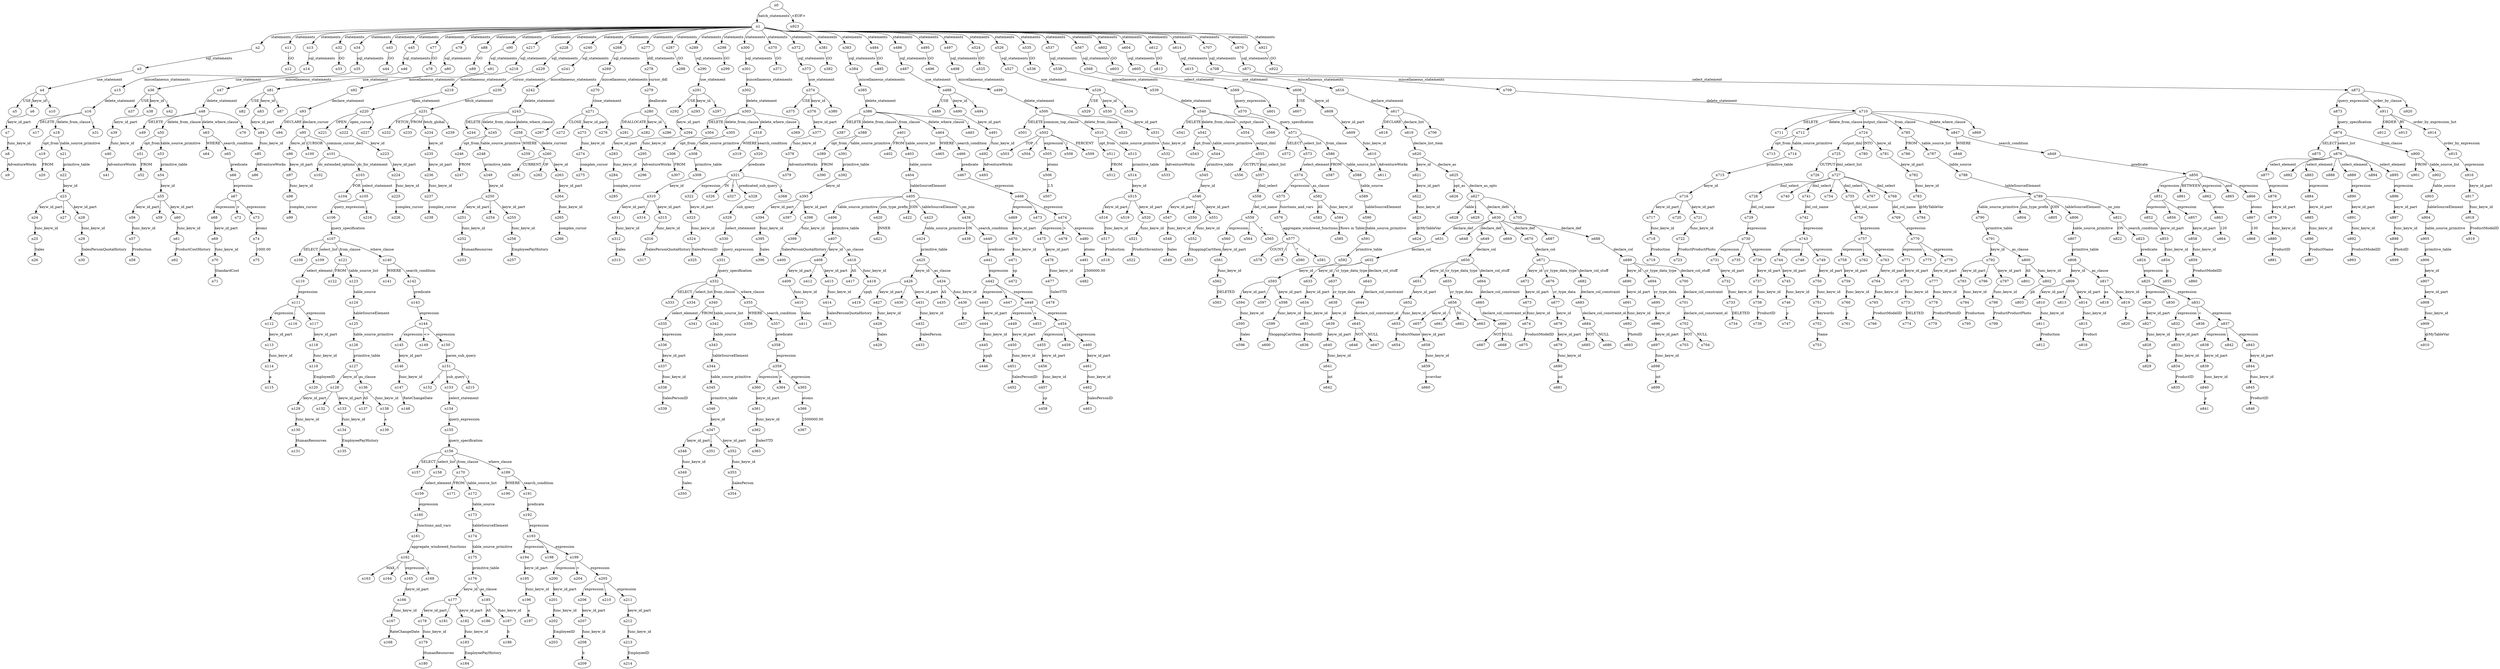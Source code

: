 digraph ParseTree {
  n0 -> n1 [label="batch_statements"];
  n1 -> n2 [label="statements"];
  n2 -> n3 [label="sql_statements"];
  n3 -> n4 [label="use_statement"];
  n4 -> n5 [label="USE"];
  n4 -> n6 [label="keyw_id"];
  n6 -> n7 [label="keyw_id_part"];
  n7 -> n8 [label="func_keyw_id"];
  n8 -> n9 [label="AdventureWorks"];
  n4 -> n10 [label=";"];
  n1 -> n11 [label="statements"];
  n11 -> n12 [label="GO"];
  n1 -> n13 [label="statements"];
  n13 -> n14 [label="sql_statements"];
  n14 -> n15 [label="miscellaneous_statements"];
  n15 -> n16 [label="delete_statement"];
  n16 -> n17 [label="DELETE"];
  n16 -> n18 [label="delete_from_clause"];
  n18 -> n19 [label="opt_from"];
  n19 -> n20 [label="FROM"];
  n18 -> n21 [label="table_source_primitive"];
  n21 -> n22 [label="primitive_table"];
  n22 -> n23 [label="keyw_id"];
  n23 -> n24 [label="keyw_id_part"];
  n24 -> n25 [label="func_keyw_id"];
  n25 -> n26 [label="Sales"];
  n23 -> n27 [label="."];
  n23 -> n28 [label="keyw_id_part"];
  n28 -> n29 [label="func_keyw_id"];
  n29 -> n30 [label="SalesPersonQuotaHistory"];
  n16 -> n31 [label=";"];
  n1 -> n32 [label="statements"];
  n32 -> n33 [label="GO"];
  n1 -> n34 [label="statements"];
  n34 -> n35 [label="sql_statements"];
  n35 -> n36 [label="use_statement"];
  n36 -> n37 [label="USE"];
  n36 -> n38 [label="keyw_id"];
  n38 -> n39 [label="keyw_id_part"];
  n39 -> n40 [label="func_keyw_id"];
  n40 -> n41 [label="AdventureWorks"];
  n36 -> n42 [label=";"];
  n1 -> n43 [label="statements"];
  n43 -> n44 [label="GO"];
  n1 -> n45 [label="statements"];
  n45 -> n46 [label="sql_statements"];
  n46 -> n47 [label="miscellaneous_statements"];
  n47 -> n48 [label="delete_statement"];
  n48 -> n49 [label="DELETE"];
  n48 -> n50 [label="delete_from_clause"];
  n50 -> n51 [label="opt_from"];
  n51 -> n52 [label="FROM"];
  n50 -> n53 [label="table_source_primitive"];
  n53 -> n54 [label="primitive_table"];
  n54 -> n55 [label="keyw_id"];
  n55 -> n56 [label="keyw_id_part"];
  n56 -> n57 [label="func_keyw_id"];
  n57 -> n58 [label="Production"];
  n55 -> n59 [label="."];
  n55 -> n60 [label="keyw_id_part"];
  n60 -> n61 [label="func_keyw_id"];
  n61 -> n62 [label="ProductCostHistory"];
  n48 -> n63 [label="delete_where_clause"];
  n63 -> n64 [label="WHERE"];
  n63 -> n65 [label="search_condition"];
  n65 -> n66 [label="predicate"];
  n66 -> n67 [label="expression"];
  n67 -> n68 [label="expression"];
  n68 -> n69 [label="keyw_id_part"];
  n69 -> n70 [label="func_keyw_id"];
  n70 -> n71 [label="StandardCost"];
  n67 -> n72 [label=">"];
  n67 -> n73 [label="expression"];
  n73 -> n74 [label="atoms"];
  n74 -> n75 [label="1000.00"];
  n48 -> n76 [label=";"];
  n1 -> n77 [label="statements"];
  n77 -> n78 [label="GO"];
  n1 -> n79 [label="statements"];
  n79 -> n80 [label="sql_statements"];
  n80 -> n81 [label="use_statement"];
  n81 -> n82 [label="USE"];
  n81 -> n83 [label="keyw_id"];
  n83 -> n84 [label="keyw_id_part"];
  n84 -> n85 [label="func_keyw_id"];
  n85 -> n86 [label="AdventureWorks"];
  n81 -> n87 [label=";"];
  n1 -> n88 [label="statements"];
  n88 -> n89 [label="GO"];
  n1 -> n90 [label="statements"];
  n90 -> n91 [label="sql_statements"];
  n91 -> n92 [label="miscellaneous_statements"];
  n92 -> n93 [label="declare_statement"];
  n93 -> n94 [label="DECLARE"];
  n93 -> n95 [label="declare_cursor"];
  n95 -> n96 [label="keyw_id"];
  n96 -> n97 [label="keyw_id_part"];
  n97 -> n98 [label="func_keyw_id"];
  n98 -> n99 [label="complex_cursor"];
  n95 -> n100 [label="CURSOR"];
  n95 -> n101 [label="common_cursor_decl"];
  n101 -> n102 [label="dc_extended_options"];
  n101 -> n103 [label="dc_for_statement"];
  n103 -> n104 [label="FOR"];
  n103 -> n105 [label="select_statement"];
  n105 -> n106 [label="query_expression"];
  n106 -> n107 [label="query_specification"];
  n107 -> n108 [label="SELECT"];
  n107 -> n109 [label="select_list"];
  n109 -> n110 [label="select_element"];
  n110 -> n111 [label="expression"];
  n111 -> n112 [label="expression"];
  n112 -> n113 [label="keyw_id_part"];
  n113 -> n114 [label="func_keyw_id"];
  n114 -> n115 [label="a"];
  n111 -> n116 [label="."];
  n111 -> n117 [label="expression"];
  n117 -> n118 [label="keyw_id_part"];
  n118 -> n119 [label="func_keyw_id"];
  n119 -> n120 [label="EmployeeID"];
  n107 -> n121 [label="from_clause"];
  n121 -> n122 [label="FROM"];
  n121 -> n123 [label="table_source_list"];
  n123 -> n124 [label="table_source"];
  n124 -> n125 [label="tableSourceElement"];
  n125 -> n126 [label="table_source_primitive"];
  n126 -> n127 [label="primitive_table"];
  n127 -> n128 [label="keyw_id"];
  n128 -> n129 [label="keyw_id_part"];
  n129 -> n130 [label="func_keyw_id"];
  n130 -> n131 [label="HumanResources"];
  n128 -> n132 [label="."];
  n128 -> n133 [label="keyw_id_part"];
  n133 -> n134 [label="func_keyw_id"];
  n134 -> n135 [label="EmployeePayHistory"];
  n127 -> n136 [label="as_clause"];
  n136 -> n137 [label="AS"];
  n136 -> n138 [label="func_keyw_id"];
  n138 -> n139 [label="a"];
  n107 -> n140 [label="where_clause"];
  n140 -> n141 [label="WHERE"];
  n140 -> n142 [label="search_condition"];
  n142 -> n143 [label="predicate"];
  n143 -> n144 [label="expression"];
  n144 -> n145 [label="expression"];
  n145 -> n146 [label="keyw_id_part"];
  n146 -> n147 [label="func_keyw_id"];
  n147 -> n148 [label="RateChangeDate"];
  n144 -> n149 [label="<>"];
  n144 -> n150 [label="expression"];
  n150 -> n151 [label="paren_sub_query"];
  n151 -> n152 [label="("];
  n151 -> n153 [label="sub_query"];
  n153 -> n154 [label="select_statement"];
  n154 -> n155 [label="query_expression"];
  n155 -> n156 [label="query_specification"];
  n156 -> n157 [label="SELECT"];
  n156 -> n158 [label="select_list"];
  n158 -> n159 [label="select_element"];
  n159 -> n160 [label="expression"];
  n160 -> n161 [label="functions_and_vars"];
  n161 -> n162 [label="aggregate_windowed_functions"];
  n162 -> n163 [label="MAX"];
  n162 -> n164 [label="("];
  n162 -> n165 [label="expression"];
  n165 -> n166 [label="keyw_id_part"];
  n166 -> n167 [label="func_keyw_id"];
  n167 -> n168 [label="RateChangeDate"];
  n162 -> n169 [label=")"];
  n156 -> n170 [label="from_clause"];
  n170 -> n171 [label="FROM"];
  n170 -> n172 [label="table_source_list"];
  n172 -> n173 [label="table_source"];
  n173 -> n174 [label="tableSourceElement"];
  n174 -> n175 [label="table_source_primitive"];
  n175 -> n176 [label="primitive_table"];
  n176 -> n177 [label="keyw_id"];
  n177 -> n178 [label="keyw_id_part"];
  n178 -> n179 [label="func_keyw_id"];
  n179 -> n180 [label="HumanResources"];
  n177 -> n181 [label="."];
  n177 -> n182 [label="keyw_id_part"];
  n182 -> n183 [label="func_keyw_id"];
  n183 -> n184 [label="EmployeePayHistory"];
  n176 -> n185 [label="as_clause"];
  n185 -> n186 [label="AS"];
  n185 -> n187 [label="func_keyw_id"];
  n187 -> n188 [label="b"];
  n156 -> n189 [label="where_clause"];
  n189 -> n190 [label="WHERE"];
  n189 -> n191 [label="search_condition"];
  n191 -> n192 [label="predicate"];
  n192 -> n193 [label="expression"];
  n193 -> n194 [label="expression"];
  n194 -> n195 [label="keyw_id_part"];
  n195 -> n196 [label="func_keyw_id"];
  n196 -> n197 [label="a"];
  n193 -> n198 [label="."];
  n193 -> n199 [label="expression"];
  n199 -> n200 [label="expression"];
  n200 -> n201 [label="keyw_id_part"];
  n201 -> n202 [label="func_keyw_id"];
  n202 -> n203 [label="EmployeeID"];
  n199 -> n204 [label="="];
  n199 -> n205 [label="expression"];
  n205 -> n206 [label="expression"];
  n206 -> n207 [label="keyw_id_part"];
  n207 -> n208 [label="func_keyw_id"];
  n208 -> n209 [label="b"];
  n205 -> n210 [label="."];
  n205 -> n211 [label="expression"];
  n211 -> n212 [label="keyw_id_part"];
  n212 -> n213 [label="func_keyw_id"];
  n213 -> n214 [label="EmployeeID"];
  n151 -> n215 [label=")"];
  n105 -> n216 [label=";"];
  n1 -> n217 [label="statements"];
  n217 -> n218 [label="sql_statements"];
  n218 -> n219 [label="miscellaneous_statements"];
  n219 -> n220 [label="open_statement"];
  n220 -> n221 [label="OPEN"];
  n220 -> n222 [label="open_cursor"];
  n222 -> n223 [label="keyw_id"];
  n223 -> n224 [label="keyw_id_part"];
  n224 -> n225 [label="func_keyw_id"];
  n225 -> n226 [label="complex_cursor"];
  n220 -> n227 [label=";"];
  n1 -> n228 [label="statements"];
  n228 -> n229 [label="sql_statements"];
  n229 -> n230 [label="cursor_statements"];
  n230 -> n231 [label="fetch_statement"];
  n231 -> n232 [label="FETCH"];
  n231 -> n233 [label="FROM"];
  n231 -> n234 [label="fetch_global"];
  n234 -> n235 [label="keyw_id"];
  n235 -> n236 [label="keyw_id_part"];
  n236 -> n237 [label="func_keyw_id"];
  n237 -> n238 [label="complex_cursor"];
  n231 -> n239 [label=";"];
  n1 -> n240 [label="statements"];
  n240 -> n241 [label="sql_statements"];
  n241 -> n242 [label="miscellaneous_statements"];
  n242 -> n243 [label="delete_statement"];
  n243 -> n244 [label="DELETE"];
  n243 -> n245 [label="delete_from_clause"];
  n245 -> n246 [label="opt_from"];
  n246 -> n247 [label="FROM"];
  n245 -> n248 [label="table_source_primitive"];
  n248 -> n249 [label="primitive_table"];
  n249 -> n250 [label="keyw_id"];
  n250 -> n251 [label="keyw_id_part"];
  n251 -> n252 [label="func_keyw_id"];
  n252 -> n253 [label="HumanResources"];
  n250 -> n254 [label="."];
  n250 -> n255 [label="keyw_id_part"];
  n255 -> n256 [label="func_keyw_id"];
  n256 -> n257 [label="EmployeePayHistory"];
  n243 -> n258 [label="delete_where_clause"];
  n258 -> n259 [label="WHERE"];
  n258 -> n260 [label="delete_current"];
  n260 -> n261 [label="CURRENT"];
  n260 -> n262 [label="OF"];
  n260 -> n263 [label="keyw_id"];
  n263 -> n264 [label="keyw_id_part"];
  n264 -> n265 [label="func_keyw_id"];
  n265 -> n266 [label="complex_cursor"];
  n243 -> n267 [label=";"];
  n1 -> n268 [label="statements"];
  n268 -> n269 [label="sql_statements"];
  n269 -> n270 [label="miscellaneous_statements"];
  n270 -> n271 [label="close_statement"];
  n271 -> n272 [label="CLOSE"];
  n271 -> n273 [label="keyw_id_part"];
  n273 -> n274 [label="func_keyw_id"];
  n274 -> n275 [label="complex_cursor"];
  n271 -> n276 [label=";"];
  n1 -> n277 [label="statements"];
  n277 -> n278 [label="ddl_statements"];
  n278 -> n279 [label="cursor_ddl"];
  n279 -> n280 [label="deallocate"];
  n280 -> n281 [label="DEALLOCATE"];
  n280 -> n282 [label="keyw_id"];
  n282 -> n283 [label="keyw_id_part"];
  n283 -> n284 [label="func_keyw_id"];
  n284 -> n285 [label="complex_cursor"];
  n280 -> n286 [label=";"];
  n1 -> n287 [label="statements"];
  n287 -> n288 [label="GO"];
  n1 -> n289 [label="statements"];
  n289 -> n290 [label="sql_statements"];
  n290 -> n291 [label="use_statement"];
  n291 -> n292 [label="USE"];
  n291 -> n293 [label="keyw_id"];
  n293 -> n294 [label="keyw_id_part"];
  n294 -> n295 [label="func_keyw_id"];
  n295 -> n296 [label="AdventureWorks"];
  n291 -> n297 [label=";"];
  n1 -> n298 [label="statements"];
  n298 -> n299 [label="GO"];
  n1 -> n300 [label="statements"];
  n300 -> n301 [label="sql_statements"];
  n301 -> n302 [label="miscellaneous_statements"];
  n302 -> n303 [label="delete_statement"];
  n303 -> n304 [label="DELETE"];
  n303 -> n305 [label="delete_from_clause"];
  n305 -> n306 [label="opt_from"];
  n306 -> n307 [label="FROM"];
  n305 -> n308 [label="table_source_primitive"];
  n308 -> n309 [label="primitive_table"];
  n309 -> n310 [label="keyw_id"];
  n310 -> n311 [label="keyw_id_part"];
  n311 -> n312 [label="func_keyw_id"];
  n312 -> n313 [label="Sales"];
  n310 -> n314 [label="."];
  n310 -> n315 [label="keyw_id_part"];
  n315 -> n316 [label="func_keyw_id"];
  n316 -> n317 [label="SalesPersonQuotaHistory"];
  n303 -> n318 [label="delete_where_clause"];
  n318 -> n319 [label="WHERE"];
  n318 -> n320 [label="search_condition"];
  n320 -> n321 [label="predicate"];
  n321 -> n322 [label="expression"];
  n322 -> n323 [label="keyw_id_part"];
  n323 -> n324 [label="func_keyw_id"];
  n324 -> n325 [label="SalesPersonID"];
  n321 -> n326 [label="IN"];
  n321 -> n327 [label="("];
  n321 -> n328 [label="predicated_sub_query"];
  n328 -> n329 [label="sub_query"];
  n329 -> n330 [label="select_statement"];
  n330 -> n331 [label="query_expression"];
  n331 -> n332 [label="query_specification"];
  n332 -> n333 [label="SELECT"];
  n332 -> n334 [label="select_list"];
  n334 -> n335 [label="select_element"];
  n335 -> n336 [label="expression"];
  n336 -> n337 [label="keyw_id_part"];
  n337 -> n338 [label="func_keyw_id"];
  n338 -> n339 [label="SalesPersonID"];
  n332 -> n340 [label="from_clause"];
  n340 -> n341 [label="FROM"];
  n340 -> n342 [label="table_source_list"];
  n342 -> n343 [label="table_source"];
  n343 -> n344 [label="tableSourceElement"];
  n344 -> n345 [label="table_source_primitive"];
  n345 -> n346 [label="primitive_table"];
  n346 -> n347 [label="keyw_id"];
  n347 -> n348 [label="keyw_id_part"];
  n348 -> n349 [label="func_keyw_id"];
  n349 -> n350 [label="Sales"];
  n347 -> n351 [label="."];
  n347 -> n352 [label="keyw_id_part"];
  n352 -> n353 [label="func_keyw_id"];
  n353 -> n354 [label="SalesPerson"];
  n332 -> n355 [label="where_clause"];
  n355 -> n356 [label="WHERE"];
  n355 -> n357 [label="search_condition"];
  n357 -> n358 [label="predicate"];
  n358 -> n359 [label="expression"];
  n359 -> n360 [label="expression"];
  n360 -> n361 [label="keyw_id_part"];
  n361 -> n362 [label="func_keyw_id"];
  n362 -> n363 [label="SalesYTD"];
  n359 -> n364 [label=">"];
  n359 -> n365 [label="expression"];
  n365 -> n366 [label="atoms"];
  n366 -> n367 [label="2500000.00"];
  n321 -> n368 [label=")"];
  n303 -> n369 [label=";"];
  n1 -> n370 [label="statements"];
  n370 -> n371 [label="GO"];
  n1 -> n372 [label="statements"];
  n372 -> n373 [label="sql_statements"];
  n373 -> n374 [label="use_statement"];
  n374 -> n375 [label="USE"];
  n374 -> n376 [label="keyw_id"];
  n376 -> n377 [label="keyw_id_part"];
  n377 -> n378 [label="func_keyw_id"];
  n378 -> n379 [label="AdventureWorks"];
  n374 -> n380 [label=";"];
  n1 -> n381 [label="statements"];
  n381 -> n382 [label="GO"];
  n1 -> n383 [label="statements"];
  n383 -> n384 [label="sql_statements"];
  n384 -> n385 [label="miscellaneous_statements"];
  n385 -> n386 [label="delete_statement"];
  n386 -> n387 [label="DELETE"];
  n386 -> n388 [label="delete_from_clause"];
  n388 -> n389 [label="opt_from"];
  n389 -> n390 [label="FROM"];
  n388 -> n391 [label="table_source_primitive"];
  n391 -> n392 [label="primitive_table"];
  n392 -> n393 [label="keyw_id"];
  n393 -> n394 [label="keyw_id_part"];
  n394 -> n395 [label="func_keyw_id"];
  n395 -> n396 [label="Sales"];
  n393 -> n397 [label="."];
  n393 -> n398 [label="keyw_id_part"];
  n398 -> n399 [label="func_keyw_id"];
  n399 -> n400 [label="SalesPersonQuotaHistory"];
  n386 -> n401 [label="from_clause"];
  n401 -> n402 [label="FROM"];
  n401 -> n403 [label="table_source_list"];
  n403 -> n404 [label="table_source"];
  n404 -> n405 [label="tableSourceElement"];
  n405 -> n406 [label="table_source_primitive"];
  n406 -> n407 [label="primitive_table"];
  n407 -> n408 [label="keyw_id"];
  n408 -> n409 [label="keyw_id_part"];
  n409 -> n410 [label="func_keyw_id"];
  n410 -> n411 [label="Sales"];
  n408 -> n412 [label="."];
  n408 -> n413 [label="keyw_id_part"];
  n413 -> n414 [label="func_keyw_id"];
  n414 -> n415 [label="SalesPersonQuotaHistory"];
  n407 -> n416 [label="as_clause"];
  n416 -> n417 [label="AS"];
  n416 -> n418 [label="func_keyw_id"];
  n418 -> n419 [label="spqh"];
  n405 -> n420 [label="join_type_prefix"];
  n420 -> n421 [label="INNER"];
  n405 -> n422 [label="JOIN"];
  n405 -> n423 [label="tableSourceElement"];
  n423 -> n424 [label="table_source_primitive"];
  n424 -> n425 [label="primitive_table"];
  n425 -> n426 [label="keyw_id"];
  n426 -> n427 [label="keyw_id_part"];
  n427 -> n428 [label="func_keyw_id"];
  n428 -> n429 [label="Sales"];
  n426 -> n430 [label="."];
  n426 -> n431 [label="keyw_id_part"];
  n431 -> n432 [label="func_keyw_id"];
  n432 -> n433 [label="SalesPerson"];
  n425 -> n434 [label="as_clause"];
  n434 -> n435 [label="AS"];
  n434 -> n436 [label="func_keyw_id"];
  n436 -> n437 [label="sp"];
  n405 -> n438 [label="on_join"];
  n438 -> n439 [label="ON"];
  n438 -> n440 [label="search_condition"];
  n440 -> n441 [label="predicate"];
  n441 -> n442 [label="expression"];
  n442 -> n443 [label="expression"];
  n443 -> n444 [label="keyw_id_part"];
  n444 -> n445 [label="func_keyw_id"];
  n445 -> n446 [label="spqh"];
  n442 -> n447 [label="."];
  n442 -> n448 [label="expression"];
  n448 -> n449 [label="expression"];
  n449 -> n450 [label="keyw_id_part"];
  n450 -> n451 [label="func_keyw_id"];
  n451 -> n452 [label="SalesPersonID"];
  n448 -> n453 [label="="];
  n448 -> n454 [label="expression"];
  n454 -> n455 [label="expression"];
  n455 -> n456 [label="keyw_id_part"];
  n456 -> n457 [label="func_keyw_id"];
  n457 -> n458 [label="sp"];
  n454 -> n459 [label="."];
  n454 -> n460 [label="expression"];
  n460 -> n461 [label="keyw_id_part"];
  n461 -> n462 [label="func_keyw_id"];
  n462 -> n463 [label="SalesPersonID"];
  n386 -> n464 [label="delete_where_clause"];
  n464 -> n465 [label="WHERE"];
  n464 -> n466 [label="search_condition"];
  n466 -> n467 [label="predicate"];
  n467 -> n468 [label="expression"];
  n468 -> n469 [label="expression"];
  n469 -> n470 [label="keyw_id_part"];
  n470 -> n471 [label="func_keyw_id"];
  n471 -> n472 [label="sp"];
  n468 -> n473 [label="."];
  n468 -> n474 [label="expression"];
  n474 -> n475 [label="expression"];
  n475 -> n476 [label="keyw_id_part"];
  n476 -> n477 [label="func_keyw_id"];
  n477 -> n478 [label="SalesYTD"];
  n474 -> n479 [label=">"];
  n474 -> n480 [label="expression"];
  n480 -> n481 [label="atoms"];
  n481 -> n482 [label="2500000.00"];
  n386 -> n483 [label=";"];
  n1 -> n484 [label="statements"];
  n484 -> n485 [label="GO"];
  n1 -> n486 [label="statements"];
  n486 -> n487 [label="sql_statements"];
  n487 -> n488 [label="use_statement"];
  n488 -> n489 [label="USE"];
  n488 -> n490 [label="keyw_id"];
  n490 -> n491 [label="keyw_id_part"];
  n491 -> n492 [label="func_keyw_id"];
  n492 -> n493 [label="AdventureWorks"];
  n488 -> n494 [label=";"];
  n1 -> n495 [label="statements"];
  n495 -> n496 [label="GO"];
  n1 -> n497 [label="statements"];
  n497 -> n498 [label="sql_statements"];
  n498 -> n499 [label="miscellaneous_statements"];
  n499 -> n500 [label="delete_statement"];
  n500 -> n501 [label="DELETE"];
  n500 -> n502 [label="common_top_clause"];
  n502 -> n503 [label="TOP"];
  n502 -> n504 [label="("];
  n502 -> n505 [label="expression"];
  n505 -> n506 [label="atoms"];
  n506 -> n507 [label="2.5"];
  n502 -> n508 [label=")"];
  n502 -> n509 [label="PERCENT"];
  n500 -> n510 [label="delete_from_clause"];
  n510 -> n511 [label="opt_from"];
  n511 -> n512 [label="FROM"];
  n510 -> n513 [label="table_source_primitive"];
  n513 -> n514 [label="primitive_table"];
  n514 -> n515 [label="keyw_id"];
  n515 -> n516 [label="keyw_id_part"];
  n516 -> n517 [label="func_keyw_id"];
  n517 -> n518 [label="Production"];
  n515 -> n519 [label="."];
  n515 -> n520 [label="keyw_id_part"];
  n520 -> n521 [label="func_keyw_id"];
  n521 -> n522 [label="ProductInventory"];
  n500 -> n523 [label=";"];
  n1 -> n524 [label="statements"];
  n524 -> n525 [label="GO"];
  n1 -> n526 [label="statements"];
  n526 -> n527 [label="sql_statements"];
  n527 -> n528 [label="use_statement"];
  n528 -> n529 [label="USE"];
  n528 -> n530 [label="keyw_id"];
  n530 -> n531 [label="keyw_id_part"];
  n531 -> n532 [label="func_keyw_id"];
  n532 -> n533 [label="AdventureWorks"];
  n528 -> n534 [label=";"];
  n1 -> n535 [label="statements"];
  n535 -> n536 [label="GO"];
  n1 -> n537 [label="statements"];
  n537 -> n538 [label="sql_statements"];
  n538 -> n539 [label="miscellaneous_statements"];
  n539 -> n540 [label="delete_statement"];
  n540 -> n541 [label="DELETE"];
  n540 -> n542 [label="delete_from_clause"];
  n542 -> n543 [label="opt_from"];
  n542 -> n544 [label="table_source_primitive"];
  n544 -> n545 [label="primitive_table"];
  n545 -> n546 [label="keyw_id"];
  n546 -> n547 [label="keyw_id_part"];
  n547 -> n548 [label="func_keyw_id"];
  n548 -> n549 [label="Sales"];
  n546 -> n550 [label="."];
  n546 -> n551 [label="keyw_id_part"];
  n551 -> n552 [label="func_keyw_id"];
  n552 -> n553 [label="ShoppingCartItem"];
  n540 -> n554 [label="output_clause"];
  n554 -> n555 [label="output_dml"];
  n555 -> n556 [label="OUTPUT"];
  n555 -> n557 [label="dml_select_list"];
  n557 -> n558 [label="dml_select"];
  n558 -> n559 [label="del_col_name"];
  n559 -> n560 [label="expression"];
  n560 -> n561 [label="keyw_id_part"];
  n561 -> n562 [label="func_keyw_id"];
  n562 -> n563 [label="DELETED"];
  n559 -> n564 [label="."];
  n559 -> n565 [label="*"];
  n540 -> n566 [label=";"];
  n1 -> n567 [label="statements"];
  n567 -> n568 [label="sql_statements"];
  n568 -> n569 [label="select_statement"];
  n569 -> n570 [label="query_expression"];
  n570 -> n571 [label="query_specification"];
  n571 -> n572 [label="SELECT"];
  n571 -> n573 [label="select_list"];
  n573 -> n574 [label="select_element"];
  n574 -> n575 [label="expression"];
  n575 -> n576 [label="functions_and_vars"];
  n576 -> n577 [label="aggregate_windowed_functions"];
  n577 -> n578 [label="COUNT"];
  n577 -> n579 [label="("];
  n577 -> n580 [label="*"];
  n577 -> n581 [label=")"];
  n574 -> n582 [label="as_clause"];
  n582 -> n583 [label="AS"];
  n582 -> n584 [label="func_keyw_id"];
  n584 -> n585 [label="[Rows in Table]"];
  n571 -> n586 [label="from_clause"];
  n586 -> n587 [label="FROM"];
  n586 -> n588 [label="table_source_list"];
  n588 -> n589 [label="table_source"];
  n589 -> n590 [label="tableSourceElement"];
  n590 -> n591 [label="table_source_primitive"];
  n591 -> n592 [label="primitive_table"];
  n592 -> n593 [label="keyw_id"];
  n593 -> n594 [label="keyw_id_part"];
  n594 -> n595 [label="func_keyw_id"];
  n595 -> n596 [label="Sales"];
  n593 -> n597 [label="."];
  n593 -> n598 [label="keyw_id_part"];
  n598 -> n599 [label="func_keyw_id"];
  n599 -> n600 [label="ShoppingCartItem"];
  n569 -> n601 [label=";"];
  n1 -> n602 [label="statements"];
  n602 -> n603 [label="GO"];
  n1 -> n604 [label="statements"];
  n604 -> n605 [label="sql_statements"];
  n605 -> n606 [label="use_statement"];
  n606 -> n607 [label="USE"];
  n606 -> n608 [label="keyw_id"];
  n608 -> n609 [label="keyw_id_part"];
  n609 -> n610 [label="func_keyw_id"];
  n610 -> n611 [label="AdventureWorks"];
  n1 -> n612 [label="statements"];
  n612 -> n613 [label="GO"];
  n1 -> n614 [label="statements"];
  n614 -> n615 [label="sql_statements"];
  n615 -> n616 [label="miscellaneous_statements"];
  n616 -> n617 [label="declare_statement"];
  n617 -> n618 [label="DECLARE"];
  n617 -> n619 [label="declare_list"];
  n619 -> n620 [label="declare_list_item"];
  n620 -> n621 [label="keyw_id"];
  n621 -> n622 [label="keyw_id_part"];
  n622 -> n623 [label="func_keyw_id"];
  n623 -> n624 [label="@MyTableVar"];
  n620 -> n625 [label="declare_as"];
  n625 -> n626 [label="opt_as"];
  n625 -> n627 [label="declare_as_opts"];
  n627 -> n628 [label="table"];
  n627 -> n629 [label="("];
  n627 -> n630 [label="declare_defs"];
  n630 -> n631 [label="declare_def"];
  n631 -> n632 [label="declare_col"];
  n632 -> n633 [label="keyw_id"];
  n633 -> n634 [label="keyw_id_part"];
  n634 -> n635 [label="func_keyw_id"];
  n635 -> n636 [label="ProductID"];
  n632 -> n637 [label="cr_type_data_type"];
  n637 -> n638 [label="cr_type_data"];
  n638 -> n639 [label="keyw_id"];
  n639 -> n640 [label="keyw_id_part"];
  n640 -> n641 [label="func_keyw_id"];
  n641 -> n642 [label="int"];
  n632 -> n643 [label="declare_col_stuff"];
  n643 -> n644 [label="declare_col_constraint"];
  n644 -> n645 [label="declare_col_constraint_el"];
  n645 -> n646 [label="NOT"];
  n645 -> n647 [label="NULL"];
  n630 -> n648 [label=","];
  n630 -> n649 [label="declare_def"];
  n649 -> n650 [label="declare_col"];
  n650 -> n651 [label="keyw_id"];
  n651 -> n652 [label="keyw_id_part"];
  n652 -> n653 [label="func_keyw_id"];
  n653 -> n654 [label="ProductName"];
  n650 -> n655 [label="cr_type_data_type"];
  n655 -> n656 [label="cr_type_data"];
  n656 -> n657 [label="keyw_id"];
  n657 -> n658 [label="keyw_id_part"];
  n658 -> n659 [label="func_keyw_id"];
  n659 -> n660 [label="nvarchar"];
  n656 -> n661 [label="("];
  n656 -> n662 [label="50"];
  n656 -> n663 [label=")"];
  n650 -> n664 [label="declare_col_stuff"];
  n664 -> n665 [label="declare_col_constraint"];
  n665 -> n666 [label="declare_col_constraint_el"];
  n666 -> n667 [label="NOT"];
  n666 -> n668 [label="NULL"];
  n630 -> n669 [label=","];
  n630 -> n670 [label="declare_def"];
  n670 -> n671 [label="declare_col"];
  n671 -> n672 [label="keyw_id"];
  n672 -> n673 [label="keyw_id_part"];
  n673 -> n674 [label="func_keyw_id"];
  n674 -> n675 [label="ProductModelID"];
  n671 -> n676 [label="cr_type_data_type"];
  n676 -> n677 [label="cr_type_data"];
  n677 -> n678 [label="keyw_id"];
  n678 -> n679 [label="keyw_id_part"];
  n679 -> n680 [label="func_keyw_id"];
  n680 -> n681 [label="int"];
  n671 -> n682 [label="declare_col_stuff"];
  n682 -> n683 [label="declare_col_constraint"];
  n683 -> n684 [label="declare_col_constraint_el"];
  n684 -> n685 [label="NOT"];
  n684 -> n686 [label="NULL"];
  n630 -> n687 [label=","];
  n630 -> n688 [label="declare_def"];
  n688 -> n689 [label="declare_col"];
  n689 -> n690 [label="keyw_id"];
  n690 -> n691 [label="keyw_id_part"];
  n691 -> n692 [label="func_keyw_id"];
  n692 -> n693 [label="PhotoID"];
  n689 -> n694 [label="cr_type_data_type"];
  n694 -> n695 [label="cr_type_data"];
  n695 -> n696 [label="keyw_id"];
  n696 -> n697 [label="keyw_id_part"];
  n697 -> n698 [label="func_keyw_id"];
  n698 -> n699 [label="int"];
  n689 -> n700 [label="declare_col_stuff"];
  n700 -> n701 [label="declare_col_constraint"];
  n701 -> n702 [label="declare_col_constraint_el"];
  n702 -> n703 [label="NOT"];
  n702 -> n704 [label="NULL"];
  n627 -> n705 [label=")"];
  n617 -> n706 [label=";"];
  n1 -> n707 [label="statements"];
  n707 -> n708 [label="sql_statements"];
  n708 -> n709 [label="miscellaneous_statements"];
  n709 -> n710 [label="delete_statement"];
  n710 -> n711 [label="DELETE"];
  n710 -> n712 [label="delete_from_clause"];
  n712 -> n713 [label="opt_from"];
  n712 -> n714 [label="table_source_primitive"];
  n714 -> n715 [label="primitive_table"];
  n715 -> n716 [label="keyw_id"];
  n716 -> n717 [label="keyw_id_part"];
  n717 -> n718 [label="func_keyw_id"];
  n718 -> n719 [label="Production"];
  n716 -> n720 [label="."];
  n716 -> n721 [label="keyw_id_part"];
  n721 -> n722 [label="func_keyw_id"];
  n722 -> n723 [label="ProductProductPhoto"];
  n710 -> n724 [label="output_clause"];
  n724 -> n725 [label="output_dml"];
  n725 -> n726 [label="OUTPUT"];
  n725 -> n727 [label="dml_select_list"];
  n727 -> n728 [label="dml_select"];
  n728 -> n729 [label="del_col_name"];
  n729 -> n730 [label="expression"];
  n730 -> n731 [label="expression"];
  n731 -> n732 [label="keyw_id_part"];
  n732 -> n733 [label="func_keyw_id"];
  n733 -> n734 [label="DELETED"];
  n730 -> n735 [label="."];
  n730 -> n736 [label="expression"];
  n736 -> n737 [label="keyw_id_part"];
  n737 -> n738 [label="func_keyw_id"];
  n738 -> n739 [label="ProductID"];
  n727 -> n740 [label=","];
  n727 -> n741 [label="dml_select"];
  n741 -> n742 [label="del_col_name"];
  n742 -> n743 [label="expression"];
  n743 -> n744 [label="expression"];
  n744 -> n745 [label="keyw_id_part"];
  n745 -> n746 [label="func_keyw_id"];
  n746 -> n747 [label="p"];
  n743 -> n748 [label="."];
  n743 -> n749 [label="expression"];
  n749 -> n750 [label="keyw_id_part"];
  n750 -> n751 [label="func_keyw_id"];
  n751 -> n752 [label="keywords"];
  n752 -> n753 [label="Name"];
  n727 -> n754 [label=","];
  n727 -> n755 [label="dml_select"];
  n755 -> n756 [label="del_col_name"];
  n756 -> n757 [label="expression"];
  n757 -> n758 [label="expression"];
  n758 -> n759 [label="keyw_id_part"];
  n759 -> n760 [label="func_keyw_id"];
  n760 -> n761 [label="p"];
  n757 -> n762 [label="."];
  n757 -> n763 [label="expression"];
  n763 -> n764 [label="keyw_id_part"];
  n764 -> n765 [label="func_keyw_id"];
  n765 -> n766 [label="ProductModelID"];
  n727 -> n767 [label=","];
  n727 -> n768 [label="dml_select"];
  n768 -> n769 [label="del_col_name"];
  n769 -> n770 [label="expression"];
  n770 -> n771 [label="expression"];
  n771 -> n772 [label="keyw_id_part"];
  n772 -> n773 [label="func_keyw_id"];
  n773 -> n774 [label="DELETED"];
  n770 -> n775 [label="."];
  n770 -> n776 [label="expression"];
  n776 -> n777 [label="keyw_id_part"];
  n777 -> n778 [label="func_keyw_id"];
  n778 -> n779 [label="ProductPhotoID"];
  n724 -> n780 [label="INTO"];
  n724 -> n781 [label="keyw_id"];
  n781 -> n782 [label="keyw_id_part"];
  n782 -> n783 [label="func_keyw_id"];
  n783 -> n784 [label="@MyTableVar"];
  n710 -> n785 [label="from_clause"];
  n785 -> n786 [label="FROM"];
  n785 -> n787 [label="table_source_list"];
  n787 -> n788 [label="table_source"];
  n788 -> n789 [label="tableSourceElement"];
  n789 -> n790 [label="table_source_primitive"];
  n790 -> n791 [label="primitive_table"];
  n791 -> n792 [label="keyw_id"];
  n792 -> n793 [label="keyw_id_part"];
  n793 -> n794 [label="func_keyw_id"];
  n794 -> n795 [label="Production"];
  n792 -> n796 [label="."];
  n792 -> n797 [label="keyw_id_part"];
  n797 -> n798 [label="func_keyw_id"];
  n798 -> n799 [label="ProductProductPhoto"];
  n791 -> n800 [label="as_clause"];
  n800 -> n801 [label="AS"];
  n800 -> n802 [label="func_keyw_id"];
  n802 -> n803 [label="ph"];
  n789 -> n804 [label="join_type_prefix"];
  n789 -> n805 [label="JOIN"];
  n789 -> n806 [label="tableSourceElement"];
  n806 -> n807 [label="table_source_primitive"];
  n807 -> n808 [label="primitive_table"];
  n808 -> n809 [label="keyw_id"];
  n809 -> n810 [label="keyw_id_part"];
  n810 -> n811 [label="func_keyw_id"];
  n811 -> n812 [label="Production"];
  n809 -> n813 [label="."];
  n809 -> n814 [label="keyw_id_part"];
  n814 -> n815 [label="func_keyw_id"];
  n815 -> n816 [label="Product"];
  n808 -> n817 [label="as_clause"];
  n817 -> n818 [label="as"];
  n817 -> n819 [label="func_keyw_id"];
  n819 -> n820 [label="p"];
  n789 -> n821 [label="on_join"];
  n821 -> n822 [label="ON"];
  n821 -> n823 [label="search_condition"];
  n823 -> n824 [label="predicate"];
  n824 -> n825 [label="expression"];
  n825 -> n826 [label="expression"];
  n826 -> n827 [label="keyw_id_part"];
  n827 -> n828 [label="func_keyw_id"];
  n828 -> n829 [label="ph"];
  n825 -> n830 [label="."];
  n825 -> n831 [label="expression"];
  n831 -> n832 [label="expression"];
  n832 -> n833 [label="keyw_id_part"];
  n833 -> n834 [label="func_keyw_id"];
  n834 -> n835 [label="ProductID"];
  n831 -> n836 [label="="];
  n831 -> n837 [label="expression"];
  n837 -> n838 [label="expression"];
  n838 -> n839 [label="keyw_id_part"];
  n839 -> n840 [label="func_keyw_id"];
  n840 -> n841 [label="p"];
  n837 -> n842 [label="."];
  n837 -> n843 [label="expression"];
  n843 -> n844 [label="keyw_id_part"];
  n844 -> n845 [label="func_keyw_id"];
  n845 -> n846 [label="ProductID"];
  n710 -> n847 [label="delete_where_clause"];
  n847 -> n848 [label="WHERE"];
  n847 -> n849 [label="search_condition"];
  n849 -> n850 [label="predicate"];
  n850 -> n851 [label="expression"];
  n851 -> n852 [label="expression"];
  n852 -> n853 [label="keyw_id_part"];
  n853 -> n854 [label="func_keyw_id"];
  n854 -> n855 [label="p"];
  n851 -> n856 [label="."];
  n851 -> n857 [label="expression"];
  n857 -> n858 [label="keyw_id_part"];
  n858 -> n859 [label="func_keyw_id"];
  n859 -> n860 [label="ProductModelID"];
  n850 -> n861 [label="BETWEEN"];
  n850 -> n862 [label="expression"];
  n862 -> n863 [label="atoms"];
  n863 -> n864 [label="120"];
  n850 -> n865 [label="and"];
  n850 -> n866 [label="expression"];
  n866 -> n867 [label="atoms"];
  n867 -> n868 [label="130"];
  n710 -> n869 [label=";"];
  n1 -> n870 [label="statements"];
  n870 -> n871 [label="sql_statements"];
  n871 -> n872 [label="select_statement"];
  n872 -> n873 [label="query_expression"];
  n873 -> n874 [label="query_specification"];
  n874 -> n875 [label="SELECT"];
  n874 -> n876 [label="select_list"];
  n876 -> n877 [label="select_element"];
  n877 -> n878 [label="expression"];
  n878 -> n879 [label="keyw_id_part"];
  n879 -> n880 [label="func_keyw_id"];
  n880 -> n881 [label="ProductID"];
  n876 -> n882 [label=","];
  n876 -> n883 [label="select_element"];
  n883 -> n884 [label="expression"];
  n884 -> n885 [label="keyw_id_part"];
  n885 -> n886 [label="func_keyw_id"];
  n886 -> n887 [label="ProductName"];
  n876 -> n888 [label=","];
  n876 -> n889 [label="select_element"];
  n889 -> n890 [label="expression"];
  n890 -> n891 [label="keyw_id_part"];
  n891 -> n892 [label="func_keyw_id"];
  n892 -> n893 [label="ProductModelID"];
  n876 -> n894 [label=","];
  n876 -> n895 [label="select_element"];
  n895 -> n896 [label="expression"];
  n896 -> n897 [label="keyw_id_part"];
  n897 -> n898 [label="func_keyw_id"];
  n898 -> n899 [label="PhotoID"];
  n874 -> n900 [label="from_clause"];
  n900 -> n901 [label="FROM"];
  n900 -> n902 [label="table_source_list"];
  n902 -> n903 [label="table_source"];
  n903 -> n904 [label="tableSourceElement"];
  n904 -> n905 [label="table_source_primitive"];
  n905 -> n906 [label="primitive_table"];
  n906 -> n907 [label="keyw_id"];
  n907 -> n908 [label="keyw_id_part"];
  n908 -> n909 [label="func_keyw_id"];
  n909 -> n910 [label="@MyTableVar"];
  n872 -> n911 [label="order_by_clause"];
  n911 -> n912 [label="ORDER"];
  n911 -> n913 [label="BY"];
  n911 -> n914 [label="order_by_expression_list"];
  n914 -> n915 [label="order_by_expression"];
  n915 -> n916 [label="expression"];
  n916 -> n917 [label="keyw_id_part"];
  n917 -> n918 [label="func_keyw_id"];
  n918 -> n919 [label="ProductModelID"];
  n872 -> n920 [label=";"];
  n1 -> n921 [label="statements"];
  n921 -> n922 [label="GO"];
  n0 -> n923 [label="<EOF>"];
}